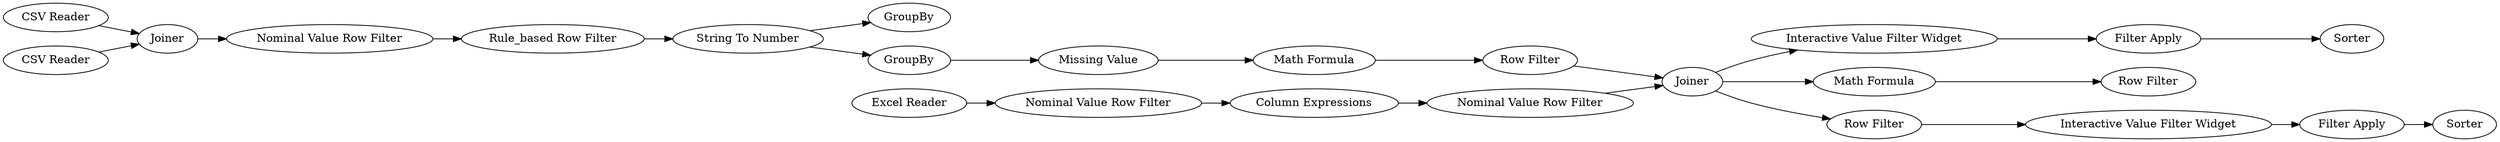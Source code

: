 digraph {
	"-2584133289304024815_16" [label=Joiner]
	"-2584133289304024815_23" [label="Interactive Value Filter Widget"]
	"-2584133289304024815_6" [label="Rule_based Row Filter"]
	"-2584133289304024815_2" [label="CSV Reader"]
	"-2584133289304024815_25" [label="Filter Apply"]
	"-2584133289304024815_1" [label="CSV Reader"]
	"-2584133289304024815_4" [label="Nominal Value Row Filter"]
	"-2584133289304024815_13" [label="Nominal Value Row Filter"]
	"-2584133289304024815_26" [label=Sorter]
	"-2584133289304024815_21" [label="Interactive Value Filter Widget"]
	"-2584133289304024815_9" [label="Missing Value"]
	"-2584133289304024815_10" [label="Math Formula"]
	"-2584133289304024815_3" [label=Joiner]
	"-2584133289304024815_22" [label="Filter Apply"]
	"-2584133289304024815_7" [label="String To Number"]
	"-2584133289304024815_12" [label="Excel Reader"]
	"-2584133289304024815_17" [label="Math Formula"]
	"-2584133289304024815_11" [label="Row Filter"]
	"-2584133289304024815_15" [label="Nominal Value Row Filter"]
	"-2584133289304024815_19" [label=Sorter]
	"-2584133289304024815_5" [label=GroupBy]
	"-2584133289304024815_8" [label=GroupBy]
	"-2584133289304024815_24" [label="Row Filter"]
	"-2584133289304024815_18" [label="Row Filter"]
	"-2584133289304024815_14" [label="Column Expressions"]
	"-2584133289304024815_23" -> "-2584133289304024815_25"
	"-2584133289304024815_7" -> "-2584133289304024815_5"
	"-2584133289304024815_14" -> "-2584133289304024815_15"
	"-2584133289304024815_16" -> "-2584133289304024815_24"
	"-2584133289304024815_22" -> "-2584133289304024815_19"
	"-2584133289304024815_13" -> "-2584133289304024815_14"
	"-2584133289304024815_8" -> "-2584133289304024815_9"
	"-2584133289304024815_16" -> "-2584133289304024815_21"
	"-2584133289304024815_21" -> "-2584133289304024815_22"
	"-2584133289304024815_9" -> "-2584133289304024815_10"
	"-2584133289304024815_16" -> "-2584133289304024815_17"
	"-2584133289304024815_2" -> "-2584133289304024815_3"
	"-2584133289304024815_3" -> "-2584133289304024815_4"
	"-2584133289304024815_1" -> "-2584133289304024815_3"
	"-2584133289304024815_17" -> "-2584133289304024815_18"
	"-2584133289304024815_25" -> "-2584133289304024815_26"
	"-2584133289304024815_7" -> "-2584133289304024815_8"
	"-2584133289304024815_15" -> "-2584133289304024815_16"
	"-2584133289304024815_10" -> "-2584133289304024815_11"
	"-2584133289304024815_12" -> "-2584133289304024815_13"
	"-2584133289304024815_11" -> "-2584133289304024815_16"
	"-2584133289304024815_4" -> "-2584133289304024815_6"
	"-2584133289304024815_6" -> "-2584133289304024815_7"
	"-2584133289304024815_24" -> "-2584133289304024815_23"
	rankdir=LR
}
